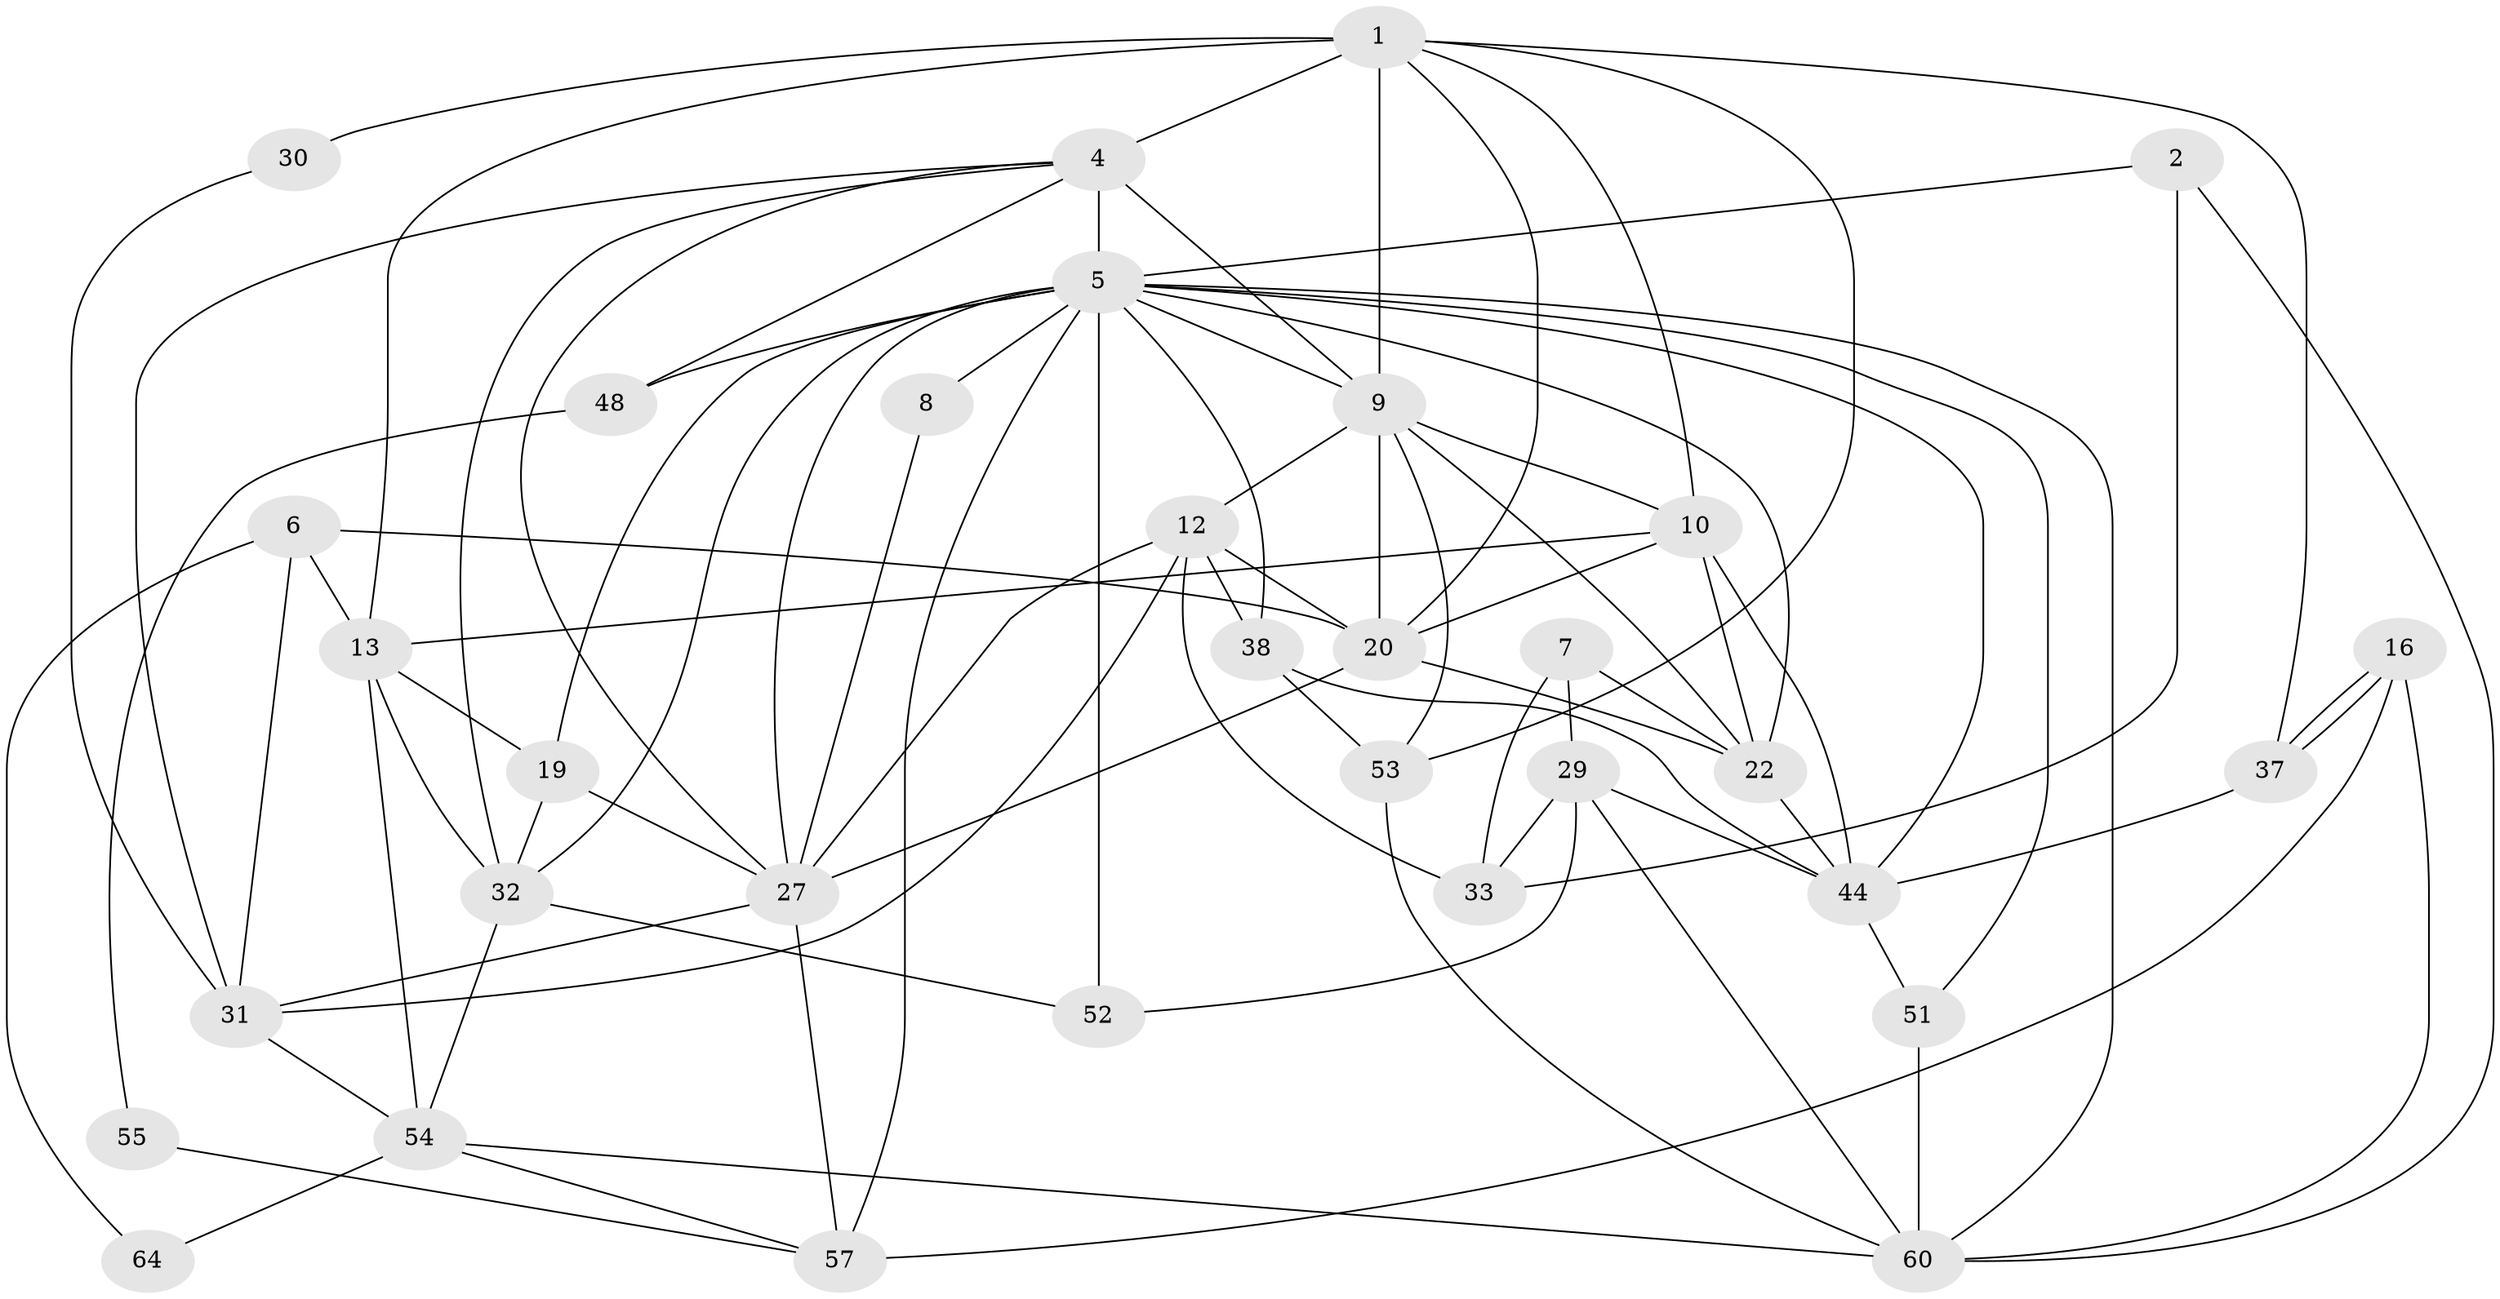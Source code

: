 // original degree distribution, {3: 0.2727272727272727, 4: 0.3484848484848485, 5: 0.16666666666666666, 2: 0.09090909090909091, 6: 0.07575757575757576, 7: 0.045454545454545456}
// Generated by graph-tools (version 1.1) at 2025/14/03/09/25 04:14:53]
// undirected, 33 vertices, 85 edges
graph export_dot {
graph [start="1"]
  node [color=gray90,style=filled];
  1 [super="+45+3"];
  2 [super="+49"];
  4 [super="+26+15"];
  5 [super="+66+21+14"];
  6 [super="+43"];
  7;
  8;
  9 [super="+35+11"];
  10 [super="+17+40"];
  12 [super="+41+18"];
  13 [super="+24"];
  16;
  19;
  20 [super="+42+34"];
  22 [super="+63+65"];
  27 [super="+28+46"];
  29;
  30;
  31;
  32;
  33;
  37;
  38 [super="+39"];
  44 [super="+47"];
  48;
  51;
  52;
  53;
  54 [super="+62"];
  55;
  57 [super="+59"];
  60 [super="+61"];
  64;
  1 -- 30 [weight=2];
  1 -- 37;
  1 -- 13;
  1 -- 4;
  1 -- 10 [weight=2];
  1 -- 20;
  1 -- 53;
  1 -- 9 [weight=2];
  2 -- 33;
  2 -- 5;
  2 -- 60;
  4 -- 9 [weight=2];
  4 -- 5 [weight=2];
  4 -- 27;
  4 -- 32;
  4 -- 48;
  4 -- 31;
  5 -- 19;
  5 -- 52;
  5 -- 8;
  5 -- 57 [weight=2];
  5 -- 32;
  5 -- 51;
  5 -- 27;
  5 -- 44;
  5 -- 38;
  5 -- 60;
  5 -- 48;
  5 -- 22;
  5 -- 9 [weight=2];
  6 -- 13;
  6 -- 64;
  6 -- 20;
  6 -- 31;
  7 -- 29;
  7 -- 33;
  7 -- 22;
  8 -- 27;
  9 -- 53;
  9 -- 22;
  9 -- 10;
  9 -- 12;
  9 -- 20;
  10 -- 20;
  10 -- 44 [weight=2];
  10 -- 22;
  10 -- 13;
  12 -- 33;
  12 -- 38;
  12 -- 31;
  12 -- 27;
  12 -- 20;
  13 -- 19;
  13 -- 54;
  13 -- 32;
  16 -- 37;
  16 -- 37;
  16 -- 60;
  16 -- 57;
  19 -- 32;
  19 -- 27;
  20 -- 27;
  20 -- 22;
  22 -- 44;
  27 -- 31;
  27 -- 57;
  29 -- 52;
  29 -- 33;
  29 -- 44;
  29 -- 60;
  30 -- 31;
  31 -- 54;
  32 -- 52;
  32 -- 54;
  37 -- 44;
  38 -- 53;
  38 -- 44;
  44 -- 51;
  48 -- 55;
  51 -- 60;
  53 -- 60;
  54 -- 64;
  54 -- 57;
  54 -- 60;
  55 -- 57;
}
